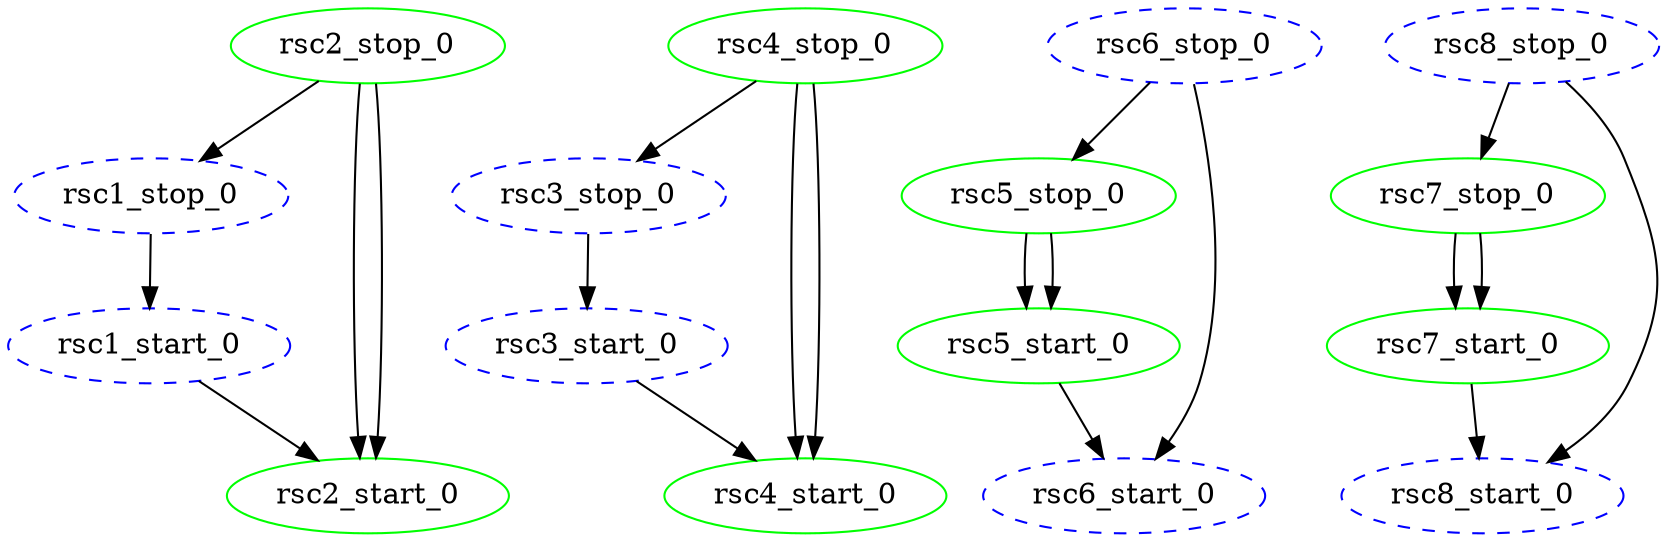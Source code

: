 digraph "g" {
	size = "30,30"
"rsc1_stop_0" [ style="dashed" color="blue" fontcolor="black" ]
"rsc1_start_0" [ style="dashed" color="blue" fontcolor="black" ]
"rsc2_stop_0" [ tooltip="node1" color="green" fontcolor="black" ]
"rsc2_start_0" [ tooltip="node2" color="green" fontcolor="black" ]
"rsc3_stop_0" [ style="dashed" color="blue" fontcolor="black" ]
"rsc3_start_0" [ style="dashed" color="blue" fontcolor="black" ]
"rsc4_stop_0" [ tooltip="node1" color="green" fontcolor="black" ]
"rsc4_start_0" [ tooltip="node2" color="green" fontcolor="black" ]
"rsc5_stop_0" [ tooltip="node2" color="green" fontcolor="black" ]
"rsc5_start_0" [ tooltip="node1" color="green" fontcolor="black" ]
"rsc6_stop_0" [ style="dashed" color="blue" fontcolor="black" ]
"rsc6_start_0" [ style="dashed" color="blue" fontcolor="black" ]
"rsc7_stop_0" [ tooltip="node2" color="green" fontcolor="black" ]
"rsc7_start_0" [ tooltip="node1" color="green" fontcolor="black" ]
"rsc8_stop_0" [ style="dashed" color="blue" fontcolor="black" ]
"rsc8_start_0" [ style="dashed" color="blue" fontcolor="black" ]
"rsc2_stop_0" -> "rsc1_stop_0"
"rsc1_stop_0" -> "rsc1_start_0"
"rsc1_start_0" -> "rsc2_start_0"
"rsc2_stop_0" -> "rsc2_start_0"
"rsc2_stop_0" -> "rsc2_start_0"
"rsc4_stop_0" -> "rsc3_stop_0"
"rsc3_stop_0" -> "rsc3_start_0"
"rsc3_start_0" -> "rsc4_start_0"
"rsc4_stop_0" -> "rsc4_start_0"
"rsc4_stop_0" -> "rsc4_start_0"
"rsc6_stop_0" -> "rsc5_stop_0"
"rsc5_stop_0" -> "rsc5_start_0"
"rsc5_stop_0" -> "rsc5_start_0"
"rsc5_start_0" -> "rsc6_start_0"
"rsc6_stop_0" -> "rsc6_start_0"
"rsc8_stop_0" -> "rsc7_stop_0"
"rsc7_stop_0" -> "rsc7_start_0"
"rsc7_stop_0" -> "rsc7_start_0"
"rsc7_start_0" -> "rsc8_start_0"
"rsc8_stop_0" -> "rsc8_start_0"
}
